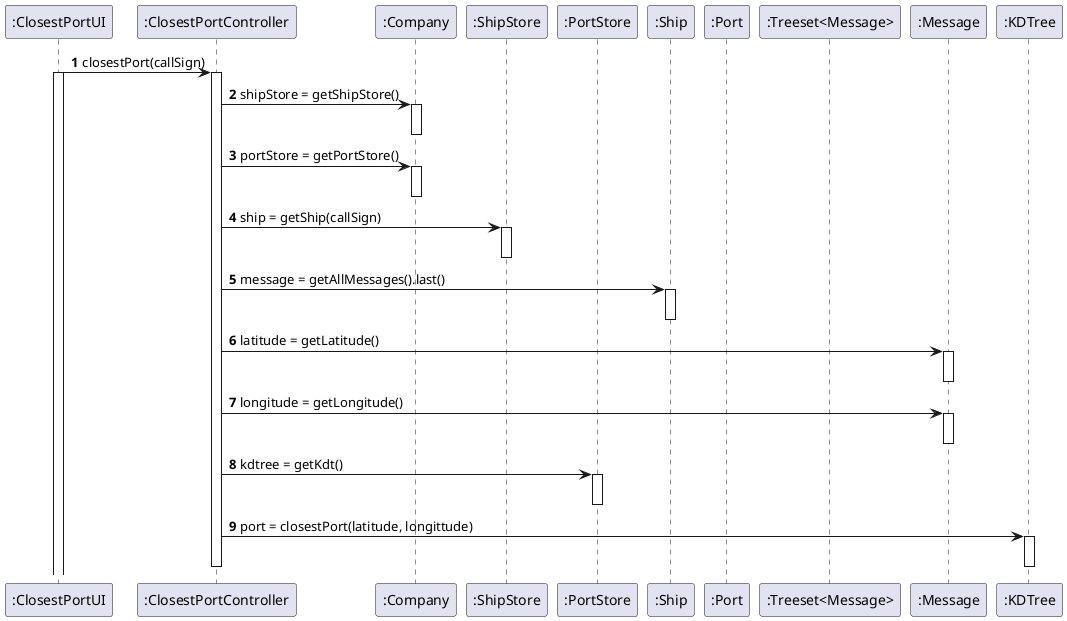 @startuml
'https://plantuml.com/sequence-diagram

autonumber
participant ":ClosestPortUI" as ui
participant ":ClosestPortController" as controller
participant ":Company" as company

participant ":ShipStore" as shipStore
participant ":PortStore" as portStore
participant ":Ship" as ship

participant ":Port" as port
participant ":Treeset<Message>" as messagesset
participant ":Message" as messages
participant ":KDTree" as kdtree

ui -> controller:closestPort(callSign)
activate ui
activate controller
controller -> company: shipStore = getShipStore()
activate company
deactivate company
controller -> company: portStore = getPortStore()
activate company
deactivate company
controller -> shipStore: ship = getShip(callSign)
activate shipStore
deactivate shipStore
controller -> ship: message = getAllMessages().last()
activate ship
deactivate ship

controller -> messages: latitude = getLatitude()
activate messages
deactivate messages
controller -> messages: longitude = getLongitude()
activate messages
deactivate messages
controller -> portStore: kdtree = getKdt()
activate portStore
deactivate portStore
controller -> kdtree: port = closestPort(latitude, longittude)
activate kdtree
deactivate kdtree
deactivate controller

@enduml